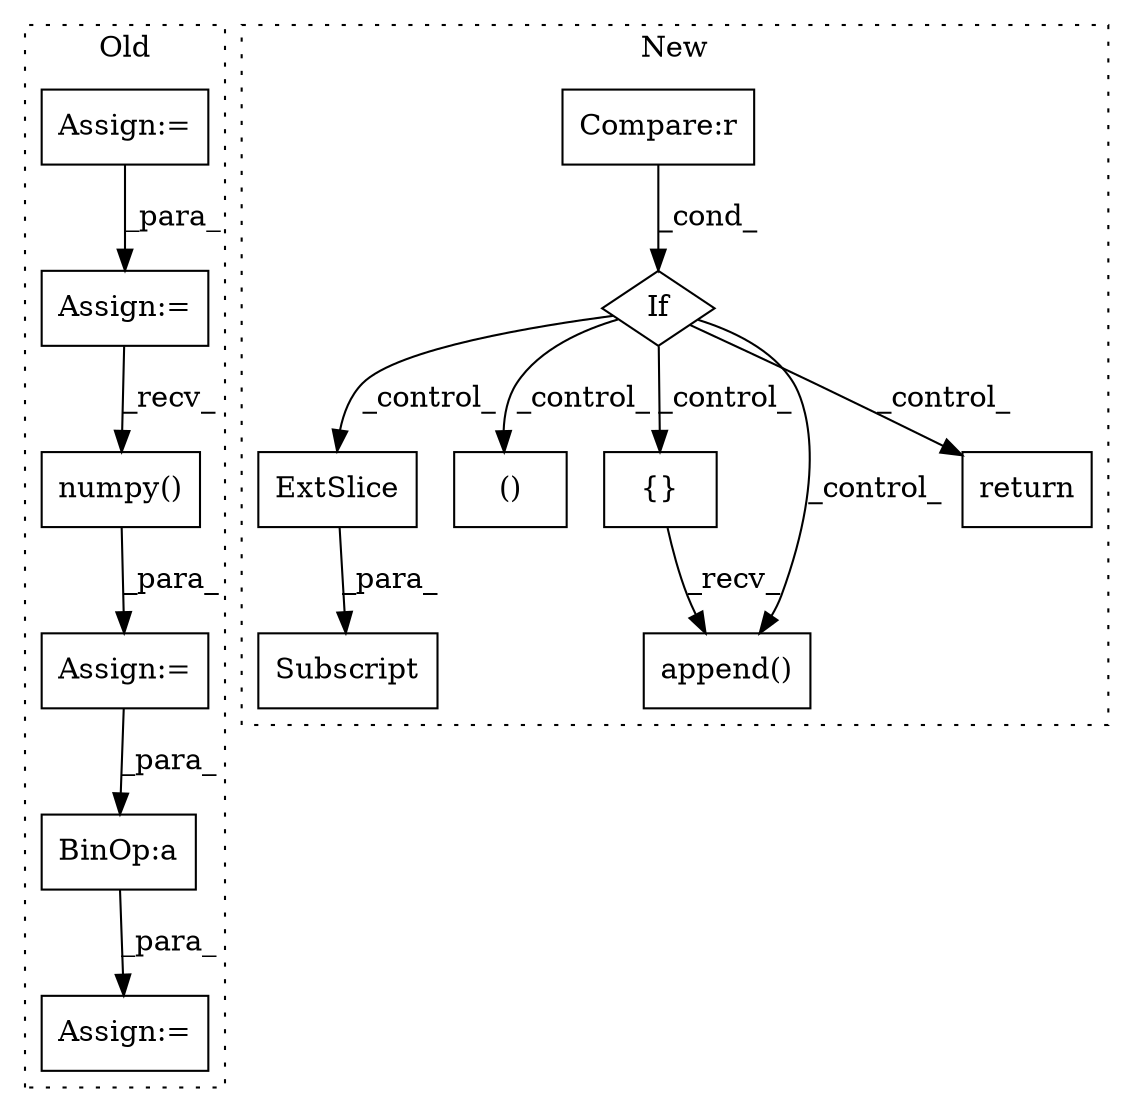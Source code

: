 digraph G {
subgraph cluster0 {
1 [label="numpy()" a="75" s="1391" l="58" shape="box"];
4 [label="Assign:=" a="68" s="1388" l="3" shape="box"];
5 [label="Assign:=" a="68" s="1592" l="3" shape="box"];
6 [label="Assign:=" a="68" s="1208" l="3" shape="box"];
7 [label="Assign:=" a="68" s="1345" l="3" shape="box"];
8 [label="BinOp:a" a="82" s="1545" l="3" shape="box"];
label = "Old";
style="dotted";
}
subgraph cluster1 {
2 [label="ExtSlice" a="85" s="1716" l="1" shape="box"];
3 [label="Subscript" a="63" s="1716,0" l="61,0" shape="box"];
9 [label="If" a="96" s="1344" l="3" shape="diamond"];
10 [label="()" a="54" s="1599" l="10" shape="box"];
11 [label="{}" a="59" s="1548,1548" l="2,1" shape="box"];
12 [label="Compare:r" a="40" s="1347" l="60" shape="box"];
13 [label="append()" a="75" s="1656,1697" l="19,1" shape="box"];
14 [label="return" a="93" s="1421" l="7" shape="box"];
label = "New";
style="dotted";
}
1 -> 4 [label="_para_"];
2 -> 3 [label="_para_"];
4 -> 8 [label="_para_"];
6 -> 7 [label="_para_"];
7 -> 1 [label="_recv_"];
8 -> 5 [label="_para_"];
9 -> 11 [label="_control_"];
9 -> 14 [label="_control_"];
9 -> 2 [label="_control_"];
9 -> 10 [label="_control_"];
9 -> 13 [label="_control_"];
11 -> 13 [label="_recv_"];
12 -> 9 [label="_cond_"];
}